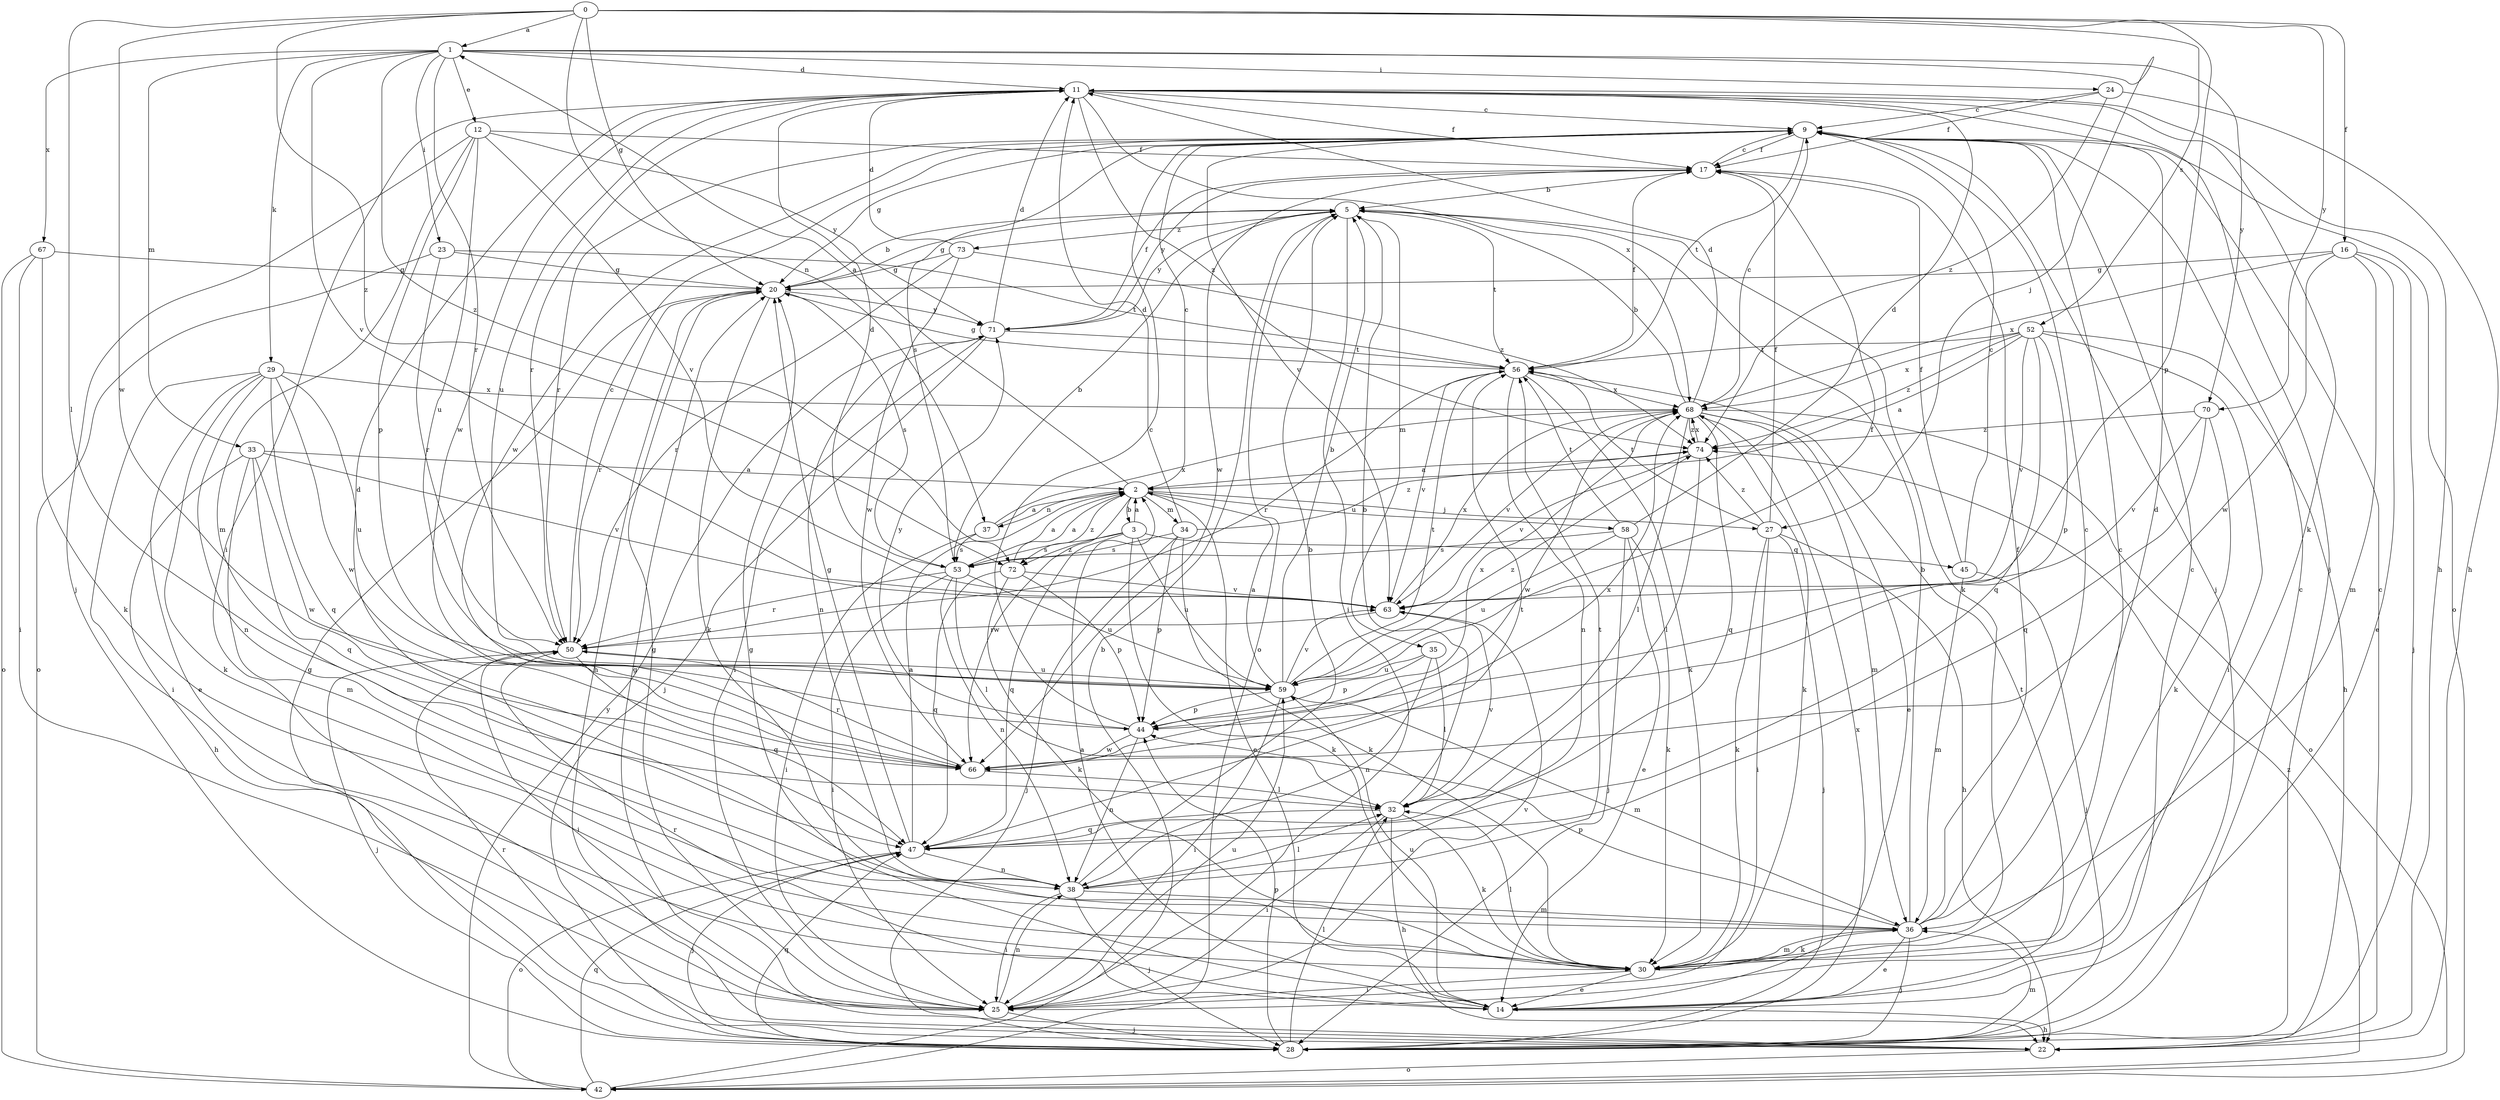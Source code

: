 strict digraph  {
0;
1;
2;
3;
5;
9;
11;
12;
14;
16;
17;
20;
22;
23;
24;
25;
27;
28;
29;
30;
32;
33;
34;
35;
36;
37;
38;
42;
44;
45;
47;
50;
52;
53;
56;
58;
59;
63;
66;
67;
68;
70;
71;
72;
73;
74;
0 -> 1  [label=a];
0 -> 16  [label=f];
0 -> 20  [label=g];
0 -> 32  [label=l];
0 -> 37  [label=n];
0 -> 44  [label=p];
0 -> 52  [label=s];
0 -> 66  [label=w];
0 -> 70  [label=y];
0 -> 72  [label=z];
1 -> 11  [label=d];
1 -> 12  [label=e];
1 -> 23  [label=i];
1 -> 24  [label=i];
1 -> 27  [label=j];
1 -> 29  [label=k];
1 -> 33  [label=m];
1 -> 50  [label=r];
1 -> 63  [label=v];
1 -> 67  [label=x];
1 -> 70  [label=y];
1 -> 72  [label=z];
2 -> 1  [label=a];
2 -> 3  [label=b];
2 -> 9  [label=c];
2 -> 14  [label=e];
2 -> 27  [label=j];
2 -> 34  [label=m];
2 -> 37  [label=n];
2 -> 58  [label=u];
2 -> 66  [label=w];
2 -> 72  [label=z];
3 -> 2  [label=a];
3 -> 30  [label=k];
3 -> 45  [label=q];
3 -> 47  [label=q];
3 -> 53  [label=s];
3 -> 59  [label=u];
3 -> 72  [label=z];
5 -> 20  [label=g];
5 -> 25  [label=i];
5 -> 30  [label=k];
5 -> 35  [label=m];
5 -> 42  [label=o];
5 -> 56  [label=t];
5 -> 71  [label=y];
5 -> 73  [label=z];
9 -> 17  [label=f];
9 -> 20  [label=g];
9 -> 28  [label=j];
9 -> 42  [label=o];
9 -> 50  [label=r];
9 -> 53  [label=s];
9 -> 56  [label=t];
9 -> 63  [label=v];
9 -> 66  [label=w];
11 -> 9  [label=c];
11 -> 17  [label=f];
11 -> 22  [label=h];
11 -> 25  [label=i];
11 -> 28  [label=j];
11 -> 30  [label=k];
11 -> 50  [label=r];
11 -> 59  [label=u];
11 -> 66  [label=w];
11 -> 68  [label=x];
11 -> 74  [label=z];
12 -> 17  [label=f];
12 -> 28  [label=j];
12 -> 36  [label=m];
12 -> 44  [label=p];
12 -> 59  [label=u];
12 -> 63  [label=v];
12 -> 71  [label=y];
14 -> 2  [label=a];
14 -> 9  [label=c];
14 -> 20  [label=g];
14 -> 22  [label=h];
14 -> 50  [label=r];
14 -> 56  [label=t];
14 -> 59  [label=u];
16 -> 14  [label=e];
16 -> 20  [label=g];
16 -> 28  [label=j];
16 -> 36  [label=m];
16 -> 66  [label=w];
16 -> 68  [label=x];
17 -> 5  [label=b];
17 -> 9  [label=c];
17 -> 66  [label=w];
17 -> 71  [label=y];
20 -> 5  [label=b];
20 -> 22  [label=h];
20 -> 30  [label=k];
20 -> 50  [label=r];
20 -> 53  [label=s];
20 -> 71  [label=y];
22 -> 9  [label=c];
22 -> 20  [label=g];
22 -> 42  [label=o];
22 -> 50  [label=r];
23 -> 20  [label=g];
23 -> 42  [label=o];
23 -> 50  [label=r];
23 -> 56  [label=t];
24 -> 9  [label=c];
24 -> 17  [label=f];
24 -> 22  [label=h];
24 -> 74  [label=z];
25 -> 20  [label=g];
25 -> 28  [label=j];
25 -> 38  [label=n];
25 -> 59  [label=u];
25 -> 63  [label=v];
27 -> 17  [label=f];
27 -> 22  [label=h];
27 -> 25  [label=i];
27 -> 28  [label=j];
27 -> 30  [label=k];
27 -> 56  [label=t];
27 -> 74  [label=z];
28 -> 9  [label=c];
28 -> 20  [label=g];
28 -> 32  [label=l];
28 -> 36  [label=m];
28 -> 44  [label=p];
28 -> 47  [label=q];
28 -> 68  [label=x];
29 -> 14  [label=e];
29 -> 25  [label=i];
29 -> 30  [label=k];
29 -> 38  [label=n];
29 -> 47  [label=q];
29 -> 59  [label=u];
29 -> 66  [label=w];
29 -> 68  [label=x];
30 -> 9  [label=c];
30 -> 14  [label=e];
30 -> 25  [label=i];
30 -> 32  [label=l];
30 -> 36  [label=m];
32 -> 5  [label=b];
32 -> 22  [label=h];
32 -> 25  [label=i];
32 -> 30  [label=k];
32 -> 47  [label=q];
32 -> 63  [label=v];
33 -> 2  [label=a];
33 -> 22  [label=h];
33 -> 36  [label=m];
33 -> 47  [label=q];
33 -> 63  [label=v];
33 -> 66  [label=w];
34 -> 11  [label=d];
34 -> 28  [label=j];
34 -> 30  [label=k];
34 -> 44  [label=p];
34 -> 53  [label=s];
34 -> 74  [label=z];
35 -> 32  [label=l];
35 -> 38  [label=n];
35 -> 44  [label=p];
35 -> 59  [label=u];
36 -> 5  [label=b];
36 -> 9  [label=c];
36 -> 11  [label=d];
36 -> 14  [label=e];
36 -> 17  [label=f];
36 -> 28  [label=j];
36 -> 30  [label=k];
36 -> 44  [label=p];
37 -> 2  [label=a];
37 -> 25  [label=i];
37 -> 53  [label=s];
37 -> 68  [label=x];
38 -> 5  [label=b];
38 -> 11  [label=d];
38 -> 25  [label=i];
38 -> 28  [label=j];
38 -> 32  [label=l];
38 -> 36  [label=m];
38 -> 56  [label=t];
42 -> 5  [label=b];
42 -> 47  [label=q];
42 -> 71  [label=y];
42 -> 74  [label=z];
44 -> 9  [label=c];
44 -> 38  [label=n];
44 -> 66  [label=w];
44 -> 68  [label=x];
44 -> 71  [label=y];
45 -> 9  [label=c];
45 -> 17  [label=f];
45 -> 28  [label=j];
45 -> 36  [label=m];
47 -> 2  [label=a];
47 -> 20  [label=g];
47 -> 28  [label=j];
47 -> 38  [label=n];
47 -> 42  [label=o];
47 -> 56  [label=t];
50 -> 9  [label=c];
50 -> 25  [label=i];
50 -> 28  [label=j];
50 -> 47  [label=q];
50 -> 59  [label=u];
52 -> 2  [label=a];
52 -> 22  [label=h];
52 -> 25  [label=i];
52 -> 44  [label=p];
52 -> 47  [label=q];
52 -> 56  [label=t];
52 -> 63  [label=v];
52 -> 68  [label=x];
52 -> 74  [label=z];
53 -> 2  [label=a];
53 -> 5  [label=b];
53 -> 11  [label=d];
53 -> 25  [label=i];
53 -> 32  [label=l];
53 -> 38  [label=n];
53 -> 50  [label=r];
53 -> 59  [label=u];
56 -> 17  [label=f];
56 -> 20  [label=g];
56 -> 30  [label=k];
56 -> 38  [label=n];
56 -> 50  [label=r];
56 -> 63  [label=v];
56 -> 68  [label=x];
58 -> 11  [label=d];
58 -> 14  [label=e];
58 -> 28  [label=j];
58 -> 30  [label=k];
58 -> 53  [label=s];
58 -> 56  [label=t];
58 -> 59  [label=u];
59 -> 2  [label=a];
59 -> 5  [label=b];
59 -> 17  [label=f];
59 -> 25  [label=i];
59 -> 36  [label=m];
59 -> 44  [label=p];
59 -> 56  [label=t];
59 -> 63  [label=v];
59 -> 74  [label=z];
63 -> 50  [label=r];
63 -> 68  [label=x];
66 -> 32  [label=l];
66 -> 50  [label=r];
66 -> 68  [label=x];
67 -> 20  [label=g];
67 -> 25  [label=i];
67 -> 30  [label=k];
67 -> 42  [label=o];
68 -> 5  [label=b];
68 -> 9  [label=c];
68 -> 11  [label=d];
68 -> 14  [label=e];
68 -> 30  [label=k];
68 -> 32  [label=l];
68 -> 36  [label=m];
68 -> 42  [label=o];
68 -> 47  [label=q];
68 -> 63  [label=v];
68 -> 66  [label=w];
68 -> 74  [label=z];
70 -> 30  [label=k];
70 -> 47  [label=q];
70 -> 63  [label=v];
70 -> 74  [label=z];
71 -> 11  [label=d];
71 -> 17  [label=f];
71 -> 25  [label=i];
71 -> 28  [label=j];
71 -> 38  [label=n];
71 -> 56  [label=t];
72 -> 2  [label=a];
72 -> 30  [label=k];
72 -> 44  [label=p];
72 -> 47  [label=q];
72 -> 63  [label=v];
73 -> 11  [label=d];
73 -> 20  [label=g];
73 -> 50  [label=r];
73 -> 66  [label=w];
73 -> 74  [label=z];
74 -> 2  [label=a];
74 -> 32  [label=l];
74 -> 63  [label=v];
74 -> 68  [label=x];
}
